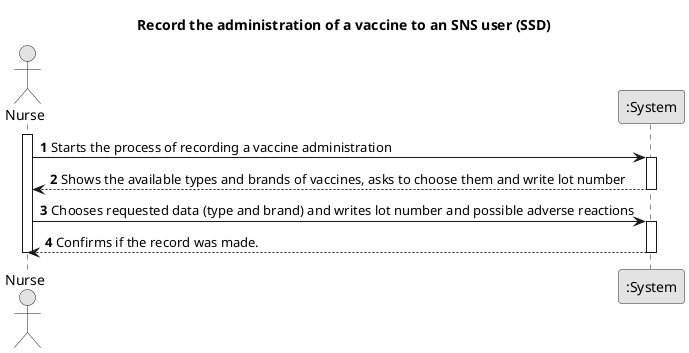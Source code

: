 @startuml
skinparam monochrome true
skinparam packageStyle rectangle
skinparam shadowing false

title Record the administration of a vaccine to an SNS user (SSD)

autonumber

actor Nurse
participant ":System" as System

activate Nurse
    Nurse -> System : Starts the process of recording a vaccine administration
    activate System
        System --> Nurse : Shows the available types and brands of vaccines, asks to choose them and write lot number
    deactivate System

    Nurse -> System : Chooses requested data (type and brand) and writes lot number and possible adverse reactions
    activate System
        System --> Nurse : Confirms if the record was made.
    deactivate System
deactivate Nurse

@enduml